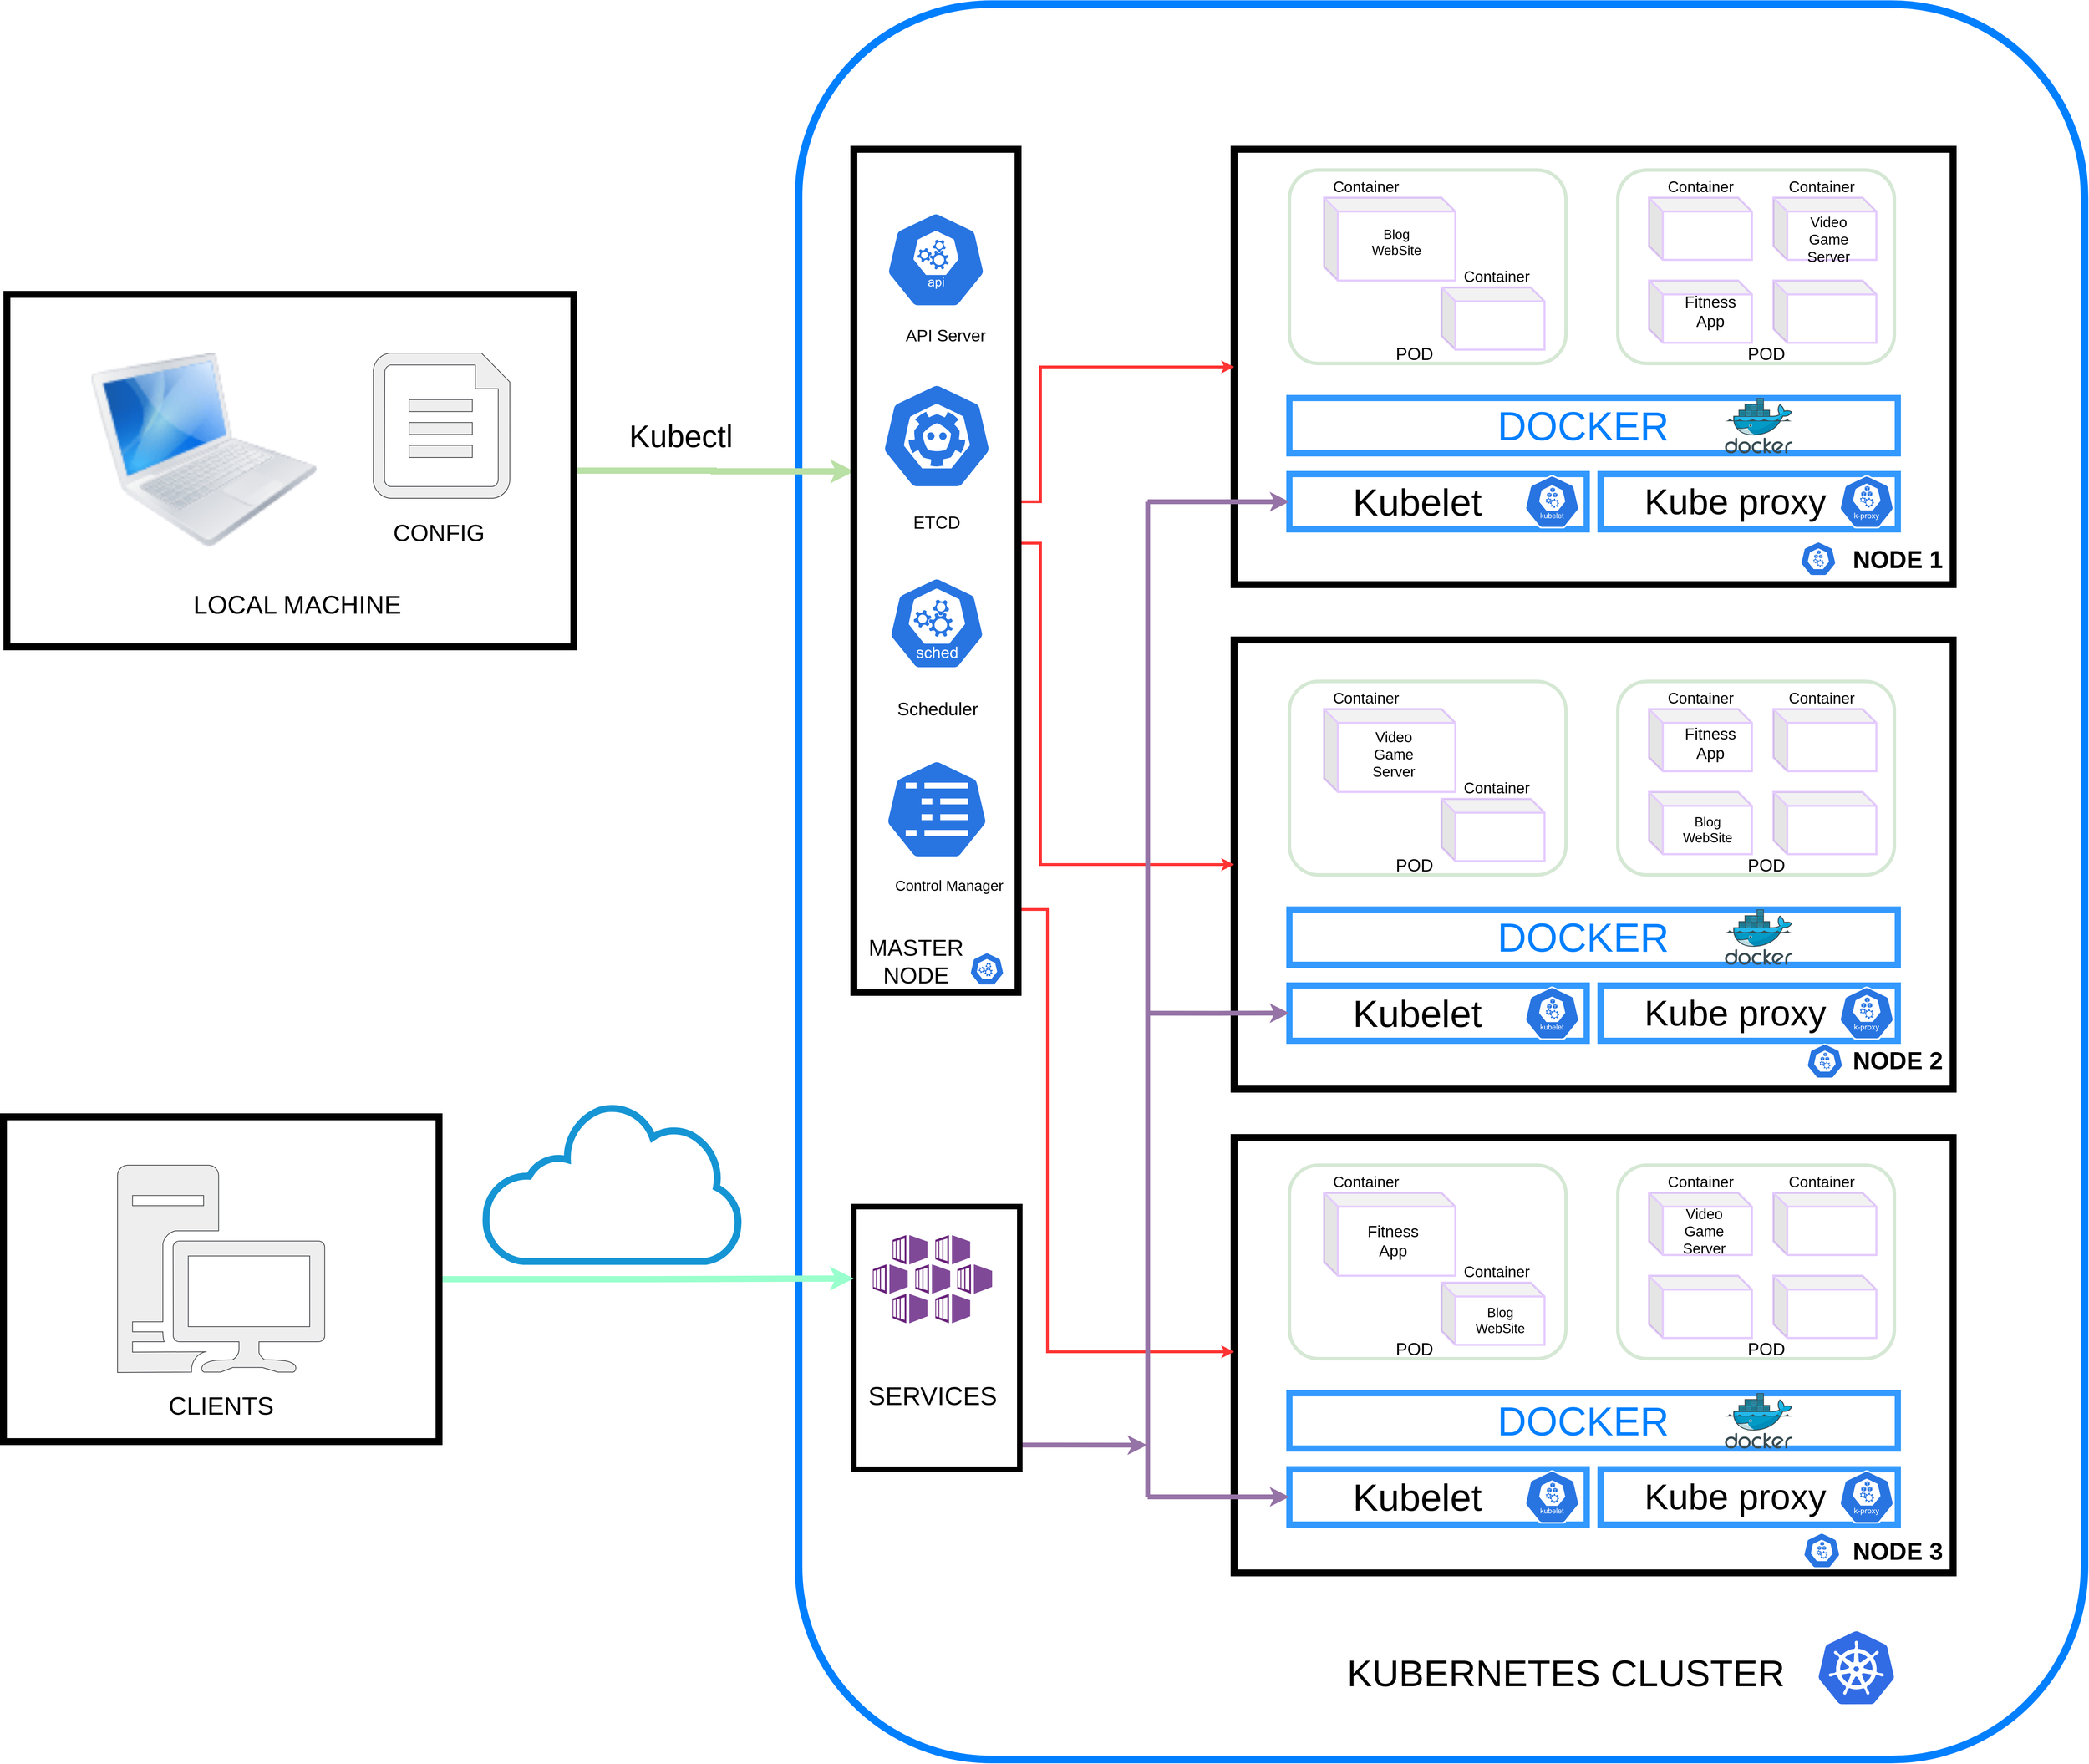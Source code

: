<mxfile version="21.4.0" type="device">
  <diagram name="Sayfa -1" id="AbGTwwZAWqydFgjPUQwz">
    <mxGraphModel dx="3124" dy="1674" grid="1" gridSize="10" guides="1" tooltips="1" connect="1" arrows="1" fold="1" page="1" pageScale="1" pageWidth="4681" pageHeight="3300" math="0" shadow="0">
      <root>
        <mxCell id="0" />
        <mxCell id="1" parent="0" />
        <mxCell id="2ZFmd8-YQH3pPk2A6SJL-160" value="" style="rounded=1;whiteSpace=wrap;html=1;fillColor=none;strokeWidth=11;strokeColor=#007FFF;" vertex="1" parent="1">
          <mxGeometry x="1450" y="200" width="1860" height="2540" as="geometry" />
        </mxCell>
        <mxCell id="2ZFmd8-YQH3pPk2A6SJL-240" style="edgeStyle=orthogonalEdgeStyle;rounded=0;orthogonalLoop=1;jettySize=auto;html=1;entryX=0.948;entryY=0.583;entryDx=0;entryDy=0;entryPerimeter=0;fillColor=#e1d5e7;strokeColor=#9673a6;strokeWidth=7;" edge="1" parent="1" source="2ZFmd8-YQH3pPk2A6SJL-199" target="2ZFmd8-YQH3pPk2A6SJL-234">
          <mxGeometry relative="1" as="geometry">
            <Array as="points">
              <mxPoint x="1820" y="2285" />
              <mxPoint x="1820" y="2285" />
            </Array>
          </mxGeometry>
        </mxCell>
        <mxCell id="2ZFmd8-YQH3pPk2A6SJL-199" value="" style="rounded=0;whiteSpace=wrap;html=1;fillColor=none;strokeWidth=8;" vertex="1" parent="1">
          <mxGeometry x="1530" y="1940" width="240" height="380" as="geometry" />
        </mxCell>
        <mxCell id="2ZFmd8-YQH3pPk2A6SJL-185" style="edgeStyle=orthogonalEdgeStyle;rounded=0;orthogonalLoop=1;jettySize=auto;html=1;strokeWidth=9;strokeColor=#99FFCC;" edge="1" parent="1" source="2ZFmd8-YQH3pPk2A6SJL-183">
          <mxGeometry relative="1" as="geometry">
            <mxPoint x="1530" y="2044" as="targetPoint" />
          </mxGeometry>
        </mxCell>
        <mxCell id="2ZFmd8-YQH3pPk2A6SJL-183" value="" style="rounded=0;whiteSpace=wrap;html=1;fillColor=none;strokeWidth=10;" vertex="1" parent="1">
          <mxGeometry x="300" y="1810" width="630" height="470" as="geometry" />
        </mxCell>
        <mxCell id="2ZFmd8-YQH3pPk2A6SJL-229" style="edgeStyle=orthogonalEdgeStyle;rounded=0;orthogonalLoop=1;jettySize=auto;html=1;entryX=0.002;entryY=0.382;entryDx=0;entryDy=0;entryPerimeter=0;strokeWidth=9;strokeColor=#B9E0A5;" edge="1" parent="1" source="2ZFmd8-YQH3pPk2A6SJL-165" target="2ZFmd8-YQH3pPk2A6SJL-192">
          <mxGeometry relative="1" as="geometry" />
        </mxCell>
        <mxCell id="2ZFmd8-YQH3pPk2A6SJL-165" value="" style="rounded=0;whiteSpace=wrap;html=1;fillColor=none;strokeWidth=10;" vertex="1" parent="1">
          <mxGeometry x="305" y="620" width="820" height="510" as="geometry" />
        </mxCell>
        <mxCell id="2ZFmd8-YQH3pPk2A6SJL-77" value="" style="rounded=0;whiteSpace=wrap;html=1;fillColor=none;strokeWidth=10;" vertex="1" parent="1">
          <mxGeometry x="2080" y="410" width="1040" height="630" as="geometry" />
        </mxCell>
        <mxCell id="2ZFmd8-YQH3pPk2A6SJL-78" value="" style="rounded=0;whiteSpace=wrap;html=1;fillColor=none;strokeWidth=9;strokeColor=#3399FF;" vertex="1" parent="1">
          <mxGeometry x="2160" y="880" width="430" height="80" as="geometry" />
        </mxCell>
        <mxCell id="2ZFmd8-YQH3pPk2A6SJL-80" value="" style="rounded=0;whiteSpace=wrap;html=1;fillColor=none;strokeWidth=9;strokeColor=#3399FF;" vertex="1" parent="1">
          <mxGeometry x="2160" y="770" width="880" height="80" as="geometry" />
        </mxCell>
        <mxCell id="2ZFmd8-YQH3pPk2A6SJL-81" value="" style="rounded=0;whiteSpace=wrap;html=1;fillColor=none;strokeWidth=9;strokeColor=#3399FF;" vertex="1" parent="1">
          <mxGeometry x="2610" y="880" width="430" height="80" as="geometry" />
        </mxCell>
        <mxCell id="2ZFmd8-YQH3pPk2A6SJL-82" value="" style="rounded=1;whiteSpace=wrap;html=1;fillColor=none;strokeWidth=5;strokeColor=#D5E8D4;" vertex="1" parent="1">
          <mxGeometry x="2160" y="440" width="400" height="280" as="geometry" />
        </mxCell>
        <mxCell id="2ZFmd8-YQH3pPk2A6SJL-84" value="" style="rounded=1;whiteSpace=wrap;html=1;fillColor=none;strokeWidth=5;strokeColor=#D5E8D4;" vertex="1" parent="1">
          <mxGeometry x="2635" y="440" width="400" height="280" as="geometry" />
        </mxCell>
        <mxCell id="2ZFmd8-YQH3pPk2A6SJL-85" value="" style="sketch=0;html=1;dashed=0;whitespace=wrap;fillColor=#2875E2;strokeColor=#ffffff;points=[[0.005,0.63,0],[0.1,0.2,0],[0.9,0.2,0],[0.5,0,0],[0.995,0.63,0],[0.72,0.99,0],[0.5,1,0],[0.28,0.99,0]];verticalLabelPosition=bottom;align=center;verticalAlign=top;shape=mxgraph.kubernetes.icon;prIcon=k_proxy" vertex="1" parent="1">
          <mxGeometry x="2955" y="876" width="80" height="88" as="geometry" />
        </mxCell>
        <mxCell id="2ZFmd8-YQH3pPk2A6SJL-86" value="" style="sketch=0;html=1;dashed=0;whitespace=wrap;fillColor=#2875E2;strokeColor=#ffffff;points=[[0.005,0.63,0],[0.1,0.2,0],[0.9,0.2,0],[0.5,0,0],[0.995,0.63,0],[0.72,0.99,0],[0.5,1,0],[0.28,0.99,0]];verticalLabelPosition=bottom;align=center;verticalAlign=top;shape=mxgraph.kubernetes.icon;prIcon=kubelet" vertex="1" parent="1">
          <mxGeometry x="2500" y="880" width="80" height="80" as="geometry" />
        </mxCell>
        <mxCell id="2ZFmd8-YQH3pPk2A6SJL-87" value="" style="image;sketch=0;aspect=fixed;html=1;points=[];align=center;fontSize=12;image=img/lib/mscae/Docker.svg;" vertex="1" parent="1">
          <mxGeometry x="2790" y="770" width="97.56" height="80" as="geometry" />
        </mxCell>
        <mxCell id="2ZFmd8-YQH3pPk2A6SJL-94" value="" style="shape=cube;whiteSpace=wrap;html=1;boundedLbl=1;backgroundOutline=1;darkOpacity=0.05;darkOpacity2=0.1;fillColor=none;strokeWidth=3;strokeColor=#E5CCFF;" vertex="1" parent="1">
          <mxGeometry x="2210" y="480" width="190" height="120" as="geometry" />
        </mxCell>
        <mxCell id="2ZFmd8-YQH3pPk2A6SJL-95" value="" style="shape=cube;whiteSpace=wrap;html=1;boundedLbl=1;backgroundOutline=1;darkOpacity=0.05;darkOpacity2=0.1;fillColor=none;strokeWidth=3;strokeColor=#E5CCFF;" vertex="1" parent="1">
          <mxGeometry x="2380" y="610" width="149" height="90" as="geometry" />
        </mxCell>
        <mxCell id="2ZFmd8-YQH3pPk2A6SJL-96" value="" style="shape=cube;whiteSpace=wrap;html=1;boundedLbl=1;backgroundOutline=1;darkOpacity=0.05;darkOpacity2=0.1;fillColor=none;strokeWidth=3;strokeColor=#E5CCFF;" vertex="1" parent="1">
          <mxGeometry x="2680" y="480" width="149" height="90" as="geometry" />
        </mxCell>
        <mxCell id="2ZFmd8-YQH3pPk2A6SJL-97" value="" style="shape=cube;whiteSpace=wrap;html=1;boundedLbl=1;backgroundOutline=1;darkOpacity=0.05;darkOpacity2=0.1;fillColor=none;strokeWidth=3;strokeColor=#E5CCFF;" vertex="1" parent="1">
          <mxGeometry x="2680" y="600" width="149" height="90" as="geometry" />
        </mxCell>
        <mxCell id="2ZFmd8-YQH3pPk2A6SJL-98" value="" style="shape=cube;whiteSpace=wrap;html=1;boundedLbl=1;backgroundOutline=1;darkOpacity=0.05;darkOpacity2=0.1;fillColor=none;strokeWidth=3;strokeColor=#E5CCFF;" vertex="1" parent="1">
          <mxGeometry x="2860" y="480" width="149" height="90" as="geometry" />
        </mxCell>
        <mxCell id="2ZFmd8-YQH3pPk2A6SJL-99" value="" style="shape=cube;whiteSpace=wrap;html=1;boundedLbl=1;backgroundOutline=1;darkOpacity=0.05;darkOpacity2=0.1;fillColor=none;strokeWidth=3;strokeColor=#E5CCFF;" vertex="1" parent="1">
          <mxGeometry x="2860" y="600" width="149" height="90" as="geometry" />
        </mxCell>
        <mxCell id="2ZFmd8-YQH3pPk2A6SJL-100" value="&lt;font color=&quot;#007fff&quot; style=&quot;font-size: 58px;&quot;&gt;DOCKER&lt;/font&gt;" style="text;html=1;strokeColor=none;fillColor=none;align=center;verticalAlign=middle;whiteSpace=wrap;rounded=0;" vertex="1" parent="1">
          <mxGeometry x="2260" y="780" width="650" height="60" as="geometry" />
        </mxCell>
        <mxCell id="2ZFmd8-YQH3pPk2A6SJL-101" value="&lt;font style=&quot;font-size: 55px;&quot;&gt;Kubelet&lt;/font&gt;" style="text;html=1;strokeColor=none;fillColor=none;align=center;verticalAlign=middle;whiteSpace=wrap;rounded=0;strokeWidth=1;" vertex="1" parent="1">
          <mxGeometry x="2210" y="890" width="270" height="60" as="geometry" />
        </mxCell>
        <mxCell id="2ZFmd8-YQH3pPk2A6SJL-102" value="&lt;font style=&quot;font-size: 52px;&quot;&gt;Kube proxy&lt;/font&gt;" style="text;html=1;strokeColor=none;fillColor=none;align=center;verticalAlign=middle;whiteSpace=wrap;rounded=0;" vertex="1" parent="1">
          <mxGeometry x="2670" y="890" width="270" height="60" as="geometry" />
        </mxCell>
        <mxCell id="2ZFmd8-YQH3pPk2A6SJL-103" value="&lt;font style=&quot;font-size: 25px;&quot;&gt;POD&lt;/font&gt;" style="text;html=1;strokeColor=none;fillColor=none;align=center;verticalAlign=middle;whiteSpace=wrap;rounded=0;" vertex="1" parent="1">
          <mxGeometry x="2311" y="690" width="60" height="30" as="geometry" />
        </mxCell>
        <mxCell id="2ZFmd8-YQH3pPk2A6SJL-104" value="&lt;font style=&quot;font-size: 25px;&quot;&gt;POD&lt;/font&gt;" style="text;html=1;strokeColor=none;fillColor=none;align=center;verticalAlign=middle;whiteSpace=wrap;rounded=0;" vertex="1" parent="1">
          <mxGeometry x="2820" y="690" width="60" height="30" as="geometry" />
        </mxCell>
        <mxCell id="2ZFmd8-YQH3pPk2A6SJL-106" value="&lt;font style=&quot;font-size: 22px;&quot;&gt;Container&lt;/font&gt;" style="text;html=1;strokeColor=none;fillColor=none;align=center;verticalAlign=middle;whiteSpace=wrap;rounded=0;" vertex="1" parent="1">
          <mxGeometry x="2201" y="450" width="140" height="30" as="geometry" />
        </mxCell>
        <mxCell id="2ZFmd8-YQH3pPk2A6SJL-107" value="&lt;font style=&quot;font-size: 22px;&quot;&gt;Container&lt;/font&gt;" style="text;html=1;strokeColor=none;fillColor=none;align=center;verticalAlign=middle;whiteSpace=wrap;rounded=0;" vertex="1" parent="1">
          <mxGeometry x="2400" y="580" width="120" height="30" as="geometry" />
        </mxCell>
        <mxCell id="2ZFmd8-YQH3pPk2A6SJL-108" value="&lt;font style=&quot;font-size: 22px;&quot;&gt;Container&lt;/font&gt;" style="text;html=1;strokeColor=none;fillColor=none;align=center;verticalAlign=middle;whiteSpace=wrap;rounded=0;" vertex="1" parent="1">
          <mxGeometry x="2694.5" y="450" width="120" height="30" as="geometry" />
        </mxCell>
        <mxCell id="2ZFmd8-YQH3pPk2A6SJL-109" value="&lt;font style=&quot;font-size: 22px;&quot;&gt;Container&lt;/font&gt;" style="text;html=1;strokeColor=none;fillColor=none;align=center;verticalAlign=middle;whiteSpace=wrap;rounded=0;" vertex="1" parent="1">
          <mxGeometry x="2870" y="450" width="120" height="30" as="geometry" />
        </mxCell>
        <mxCell id="2ZFmd8-YQH3pPk2A6SJL-110" value="" style="rounded=0;whiteSpace=wrap;html=1;fillColor=none;strokeWidth=10;" vertex="1" parent="1">
          <mxGeometry x="2080" y="1120" width="1040" height="650" as="geometry" />
        </mxCell>
        <mxCell id="2ZFmd8-YQH3pPk2A6SJL-111" value="" style="rounded=0;whiteSpace=wrap;html=1;fillColor=none;strokeWidth=9;strokeColor=#3399FF;" vertex="1" parent="1">
          <mxGeometry x="2160" y="1620" width="430" height="80" as="geometry" />
        </mxCell>
        <mxCell id="2ZFmd8-YQH3pPk2A6SJL-112" value="" style="rounded=0;whiteSpace=wrap;html=1;fillColor=none;strokeWidth=9;strokeColor=#3399FF;" vertex="1" parent="1">
          <mxGeometry x="2160" y="1510" width="880" height="80" as="geometry" />
        </mxCell>
        <mxCell id="2ZFmd8-YQH3pPk2A6SJL-113" value="" style="rounded=0;whiteSpace=wrap;html=1;fillColor=none;strokeWidth=9;strokeColor=#3399FF;" vertex="1" parent="1">
          <mxGeometry x="2610" y="1620" width="430" height="80" as="geometry" />
        </mxCell>
        <mxCell id="2ZFmd8-YQH3pPk2A6SJL-114" value="" style="rounded=1;whiteSpace=wrap;html=1;fillColor=none;strokeWidth=5;strokeColor=#D5E8D4;" vertex="1" parent="1">
          <mxGeometry x="2160" y="1180" width="400" height="280" as="geometry" />
        </mxCell>
        <mxCell id="2ZFmd8-YQH3pPk2A6SJL-115" value="" style="rounded=1;whiteSpace=wrap;html=1;fillColor=none;strokeWidth=5;strokeColor=#D5E8D4;" vertex="1" parent="1">
          <mxGeometry x="2635" y="1180" width="400" height="280" as="geometry" />
        </mxCell>
        <mxCell id="2ZFmd8-YQH3pPk2A6SJL-116" value="" style="sketch=0;html=1;dashed=0;whitespace=wrap;fillColor=#2875E2;strokeColor=#ffffff;points=[[0.005,0.63,0],[0.1,0.2,0],[0.9,0.2,0],[0.5,0,0],[0.995,0.63,0],[0.72,0.99,0],[0.5,1,0],[0.28,0.99,0]];verticalLabelPosition=bottom;align=center;verticalAlign=top;shape=mxgraph.kubernetes.icon;prIcon=k_proxy" vertex="1" parent="1">
          <mxGeometry x="2955" y="1616" width="80" height="88" as="geometry" />
        </mxCell>
        <mxCell id="2ZFmd8-YQH3pPk2A6SJL-117" value="" style="sketch=0;html=1;dashed=0;whitespace=wrap;fillColor=#2875E2;strokeColor=#ffffff;points=[[0.005,0.63,0],[0.1,0.2,0],[0.9,0.2,0],[0.5,0,0],[0.995,0.63,0],[0.72,0.99,0],[0.5,1,0],[0.28,0.99,0]];verticalLabelPosition=bottom;align=center;verticalAlign=top;shape=mxgraph.kubernetes.icon;prIcon=kubelet" vertex="1" parent="1">
          <mxGeometry x="2500" y="1620" width="80" height="80" as="geometry" />
        </mxCell>
        <mxCell id="2ZFmd8-YQH3pPk2A6SJL-118" value="" style="image;sketch=0;aspect=fixed;html=1;points=[];align=center;fontSize=12;image=img/lib/mscae/Docker.svg;" vertex="1" parent="1">
          <mxGeometry x="2790" y="1510" width="97.56" height="80" as="geometry" />
        </mxCell>
        <mxCell id="2ZFmd8-YQH3pPk2A6SJL-120" value="" style="shape=cube;whiteSpace=wrap;html=1;boundedLbl=1;backgroundOutline=1;darkOpacity=0.05;darkOpacity2=0.1;fillColor=none;strokeWidth=3;strokeColor=#E5CCFF;" vertex="1" parent="1">
          <mxGeometry x="2210" y="1220" width="190" height="120" as="geometry" />
        </mxCell>
        <mxCell id="2ZFmd8-YQH3pPk2A6SJL-121" value="" style="shape=cube;whiteSpace=wrap;html=1;boundedLbl=1;backgroundOutline=1;darkOpacity=0.05;darkOpacity2=0.1;fillColor=none;strokeWidth=3;strokeColor=#E5CCFF;" vertex="1" parent="1">
          <mxGeometry x="2380" y="1350" width="149" height="90" as="geometry" />
        </mxCell>
        <mxCell id="2ZFmd8-YQH3pPk2A6SJL-122" value="" style="shape=cube;whiteSpace=wrap;html=1;boundedLbl=1;backgroundOutline=1;darkOpacity=0.05;darkOpacity2=0.1;fillColor=none;strokeWidth=3;strokeColor=#E5CCFF;" vertex="1" parent="1">
          <mxGeometry x="2680" y="1220" width="149" height="90" as="geometry" />
        </mxCell>
        <mxCell id="2ZFmd8-YQH3pPk2A6SJL-123" value="" style="shape=cube;whiteSpace=wrap;html=1;boundedLbl=1;backgroundOutline=1;darkOpacity=0.05;darkOpacity2=0.1;fillColor=none;strokeWidth=3;strokeColor=#E5CCFF;" vertex="1" parent="1">
          <mxGeometry x="2680" y="1340" width="149" height="90" as="geometry" />
        </mxCell>
        <mxCell id="2ZFmd8-YQH3pPk2A6SJL-124" value="" style="shape=cube;whiteSpace=wrap;html=1;boundedLbl=1;backgroundOutline=1;darkOpacity=0.05;darkOpacity2=0.1;fillColor=none;strokeWidth=3;strokeColor=#E5CCFF;" vertex="1" parent="1">
          <mxGeometry x="2860" y="1220" width="149" height="90" as="geometry" />
        </mxCell>
        <mxCell id="2ZFmd8-YQH3pPk2A6SJL-125" value="" style="shape=cube;whiteSpace=wrap;html=1;boundedLbl=1;backgroundOutline=1;darkOpacity=0.05;darkOpacity2=0.1;fillColor=none;strokeWidth=3;strokeColor=#E5CCFF;" vertex="1" parent="1">
          <mxGeometry x="2860" y="1340" width="149" height="90" as="geometry" />
        </mxCell>
        <mxCell id="2ZFmd8-YQH3pPk2A6SJL-126" value="&lt;font color=&quot;#007fff&quot; style=&quot;font-size: 58px;&quot;&gt;DOCKER&lt;/font&gt;" style="text;html=1;strokeColor=none;fillColor=none;align=center;verticalAlign=middle;whiteSpace=wrap;rounded=0;" vertex="1" parent="1">
          <mxGeometry x="2260" y="1520" width="650" height="60" as="geometry" />
        </mxCell>
        <mxCell id="2ZFmd8-YQH3pPk2A6SJL-127" value="&lt;font style=&quot;font-size: 55px;&quot;&gt;Kubelet&lt;/font&gt;" style="text;html=1;strokeColor=none;fillColor=none;align=center;verticalAlign=middle;whiteSpace=wrap;rounded=0;" vertex="1" parent="1">
          <mxGeometry x="2210" y="1630" width="270" height="60" as="geometry" />
        </mxCell>
        <mxCell id="2ZFmd8-YQH3pPk2A6SJL-128" value="&lt;font style=&quot;font-size: 52px;&quot;&gt;Kube proxy&lt;/font&gt;" style="text;html=1;strokeColor=none;fillColor=none;align=center;verticalAlign=middle;whiteSpace=wrap;rounded=0;" vertex="1" parent="1">
          <mxGeometry x="2670" y="1630" width="270" height="60" as="geometry" />
        </mxCell>
        <mxCell id="2ZFmd8-YQH3pPk2A6SJL-129" value="&lt;font style=&quot;font-size: 25px;&quot;&gt;POD&lt;/font&gt;" style="text;html=1;strokeColor=none;fillColor=none;align=center;verticalAlign=middle;whiteSpace=wrap;rounded=0;" vertex="1" parent="1">
          <mxGeometry x="2311" y="1430" width="60" height="30" as="geometry" />
        </mxCell>
        <mxCell id="2ZFmd8-YQH3pPk2A6SJL-130" value="&lt;font style=&quot;font-size: 25px;&quot;&gt;POD&lt;/font&gt;" style="text;html=1;strokeColor=none;fillColor=none;align=center;verticalAlign=middle;whiteSpace=wrap;rounded=0;" vertex="1" parent="1">
          <mxGeometry x="2820" y="1430" width="60" height="30" as="geometry" />
        </mxCell>
        <mxCell id="2ZFmd8-YQH3pPk2A6SJL-131" value="&lt;font style=&quot;font-size: 22px;&quot;&gt;Container&lt;/font&gt;" style="text;html=1;strokeColor=none;fillColor=none;align=center;verticalAlign=middle;whiteSpace=wrap;rounded=0;" vertex="1" parent="1">
          <mxGeometry x="2201" y="1190" width="140" height="30" as="geometry" />
        </mxCell>
        <mxCell id="2ZFmd8-YQH3pPk2A6SJL-132" value="&lt;font style=&quot;font-size: 22px;&quot;&gt;Container&lt;/font&gt;" style="text;html=1;strokeColor=none;fillColor=none;align=center;verticalAlign=middle;whiteSpace=wrap;rounded=0;" vertex="1" parent="1">
          <mxGeometry x="2400" y="1320" width="120" height="30" as="geometry" />
        </mxCell>
        <mxCell id="2ZFmd8-YQH3pPk2A6SJL-133" value="&lt;font style=&quot;font-size: 22px;&quot;&gt;Container&lt;/font&gt;" style="text;html=1;strokeColor=none;fillColor=none;align=center;verticalAlign=middle;whiteSpace=wrap;rounded=0;" vertex="1" parent="1">
          <mxGeometry x="2694.5" y="1190" width="120" height="30" as="geometry" />
        </mxCell>
        <mxCell id="2ZFmd8-YQH3pPk2A6SJL-134" value="&lt;font style=&quot;font-size: 22px;&quot;&gt;Container&lt;/font&gt;" style="text;html=1;strokeColor=none;fillColor=none;align=center;verticalAlign=middle;whiteSpace=wrap;rounded=0;" vertex="1" parent="1">
          <mxGeometry x="2870" y="1190" width="120" height="30" as="geometry" />
        </mxCell>
        <mxCell id="2ZFmd8-YQH3pPk2A6SJL-135" value="" style="rounded=0;whiteSpace=wrap;html=1;fillColor=none;strokeWidth=10;" vertex="1" parent="1">
          <mxGeometry x="2080" y="1840" width="1040" height="630" as="geometry" />
        </mxCell>
        <mxCell id="2ZFmd8-YQH3pPk2A6SJL-136" value="" style="rounded=0;whiteSpace=wrap;html=1;fillColor=none;strokeWidth=9;strokeColor=#3399FF;" vertex="1" parent="1">
          <mxGeometry x="2160" y="2320" width="430" height="80" as="geometry" />
        </mxCell>
        <mxCell id="2ZFmd8-YQH3pPk2A6SJL-137" value="" style="rounded=0;whiteSpace=wrap;html=1;fillColor=none;strokeWidth=9;strokeColor=#3399FF;" vertex="1" parent="1">
          <mxGeometry x="2160" y="2210" width="880" height="80" as="geometry" />
        </mxCell>
        <mxCell id="2ZFmd8-YQH3pPk2A6SJL-138" value="" style="rounded=0;whiteSpace=wrap;html=1;fillColor=none;strokeWidth=9;strokeColor=#3399FF;" vertex="1" parent="1">
          <mxGeometry x="2610" y="2320" width="430" height="80" as="geometry" />
        </mxCell>
        <mxCell id="2ZFmd8-YQH3pPk2A6SJL-139" value="" style="rounded=1;whiteSpace=wrap;html=1;fillColor=none;strokeWidth=5;strokeColor=#D5E8D4;" vertex="1" parent="1">
          <mxGeometry x="2160" y="1880" width="400" height="280" as="geometry" />
        </mxCell>
        <mxCell id="2ZFmd8-YQH3pPk2A6SJL-140" value="" style="rounded=1;whiteSpace=wrap;html=1;fillColor=none;strokeWidth=5;strokeColor=#D5E8D4;" vertex="1" parent="1">
          <mxGeometry x="2635" y="1880" width="400" height="280" as="geometry" />
        </mxCell>
        <mxCell id="2ZFmd8-YQH3pPk2A6SJL-141" value="" style="sketch=0;html=1;dashed=0;whitespace=wrap;fillColor=#2875E2;strokeColor=#ffffff;points=[[0.005,0.63,0],[0.1,0.2,0],[0.9,0.2,0],[0.5,0,0],[0.995,0.63,0],[0.72,0.99,0],[0.5,1,0],[0.28,0.99,0]];verticalLabelPosition=bottom;align=center;verticalAlign=top;shape=mxgraph.kubernetes.icon;prIcon=k_proxy" vertex="1" parent="1">
          <mxGeometry x="2955" y="2316" width="80" height="88" as="geometry" />
        </mxCell>
        <mxCell id="2ZFmd8-YQH3pPk2A6SJL-142" value="" style="sketch=0;html=1;dashed=0;whitespace=wrap;fillColor=#2875E2;strokeColor=#ffffff;points=[[0.005,0.63,0],[0.1,0.2,0],[0.9,0.2,0],[0.5,0,0],[0.995,0.63,0],[0.72,0.99,0],[0.5,1,0],[0.28,0.99,0]];verticalLabelPosition=bottom;align=center;verticalAlign=top;shape=mxgraph.kubernetes.icon;prIcon=kubelet" vertex="1" parent="1">
          <mxGeometry x="2500" y="2320" width="80" height="80" as="geometry" />
        </mxCell>
        <mxCell id="2ZFmd8-YQH3pPk2A6SJL-143" value="" style="image;sketch=0;aspect=fixed;html=1;points=[];align=center;fontSize=12;image=img/lib/mscae/Docker.svg;" vertex="1" parent="1">
          <mxGeometry x="2790" y="2210" width="97.56" height="80" as="geometry" />
        </mxCell>
        <mxCell id="2ZFmd8-YQH3pPk2A6SJL-145" value="" style="shape=cube;whiteSpace=wrap;html=1;boundedLbl=1;backgroundOutline=1;darkOpacity=0.05;darkOpacity2=0.1;fillColor=none;strokeWidth=3;strokeColor=#E5CCFF;" vertex="1" parent="1">
          <mxGeometry x="2210" y="1920" width="190" height="120" as="geometry" />
        </mxCell>
        <mxCell id="2ZFmd8-YQH3pPk2A6SJL-146" value="" style="shape=cube;whiteSpace=wrap;html=1;boundedLbl=1;backgroundOutline=1;darkOpacity=0.05;darkOpacity2=0.1;fillColor=none;strokeWidth=3;strokeColor=#E5CCFF;" vertex="1" parent="1">
          <mxGeometry x="2380" y="2050" width="149" height="90" as="geometry" />
        </mxCell>
        <mxCell id="2ZFmd8-YQH3pPk2A6SJL-147" value="" style="shape=cube;whiteSpace=wrap;html=1;boundedLbl=1;backgroundOutline=1;darkOpacity=0.05;darkOpacity2=0.1;fillColor=none;strokeWidth=3;strokeColor=#E5CCFF;" vertex="1" parent="1">
          <mxGeometry x="2680" y="1920" width="149" height="90" as="geometry" />
        </mxCell>
        <mxCell id="2ZFmd8-YQH3pPk2A6SJL-148" value="" style="shape=cube;whiteSpace=wrap;html=1;boundedLbl=1;backgroundOutline=1;darkOpacity=0.05;darkOpacity2=0.1;fillColor=none;strokeWidth=3;strokeColor=#E5CCFF;" vertex="1" parent="1">
          <mxGeometry x="2680" y="2040" width="149" height="90" as="geometry" />
        </mxCell>
        <mxCell id="2ZFmd8-YQH3pPk2A6SJL-149" value="" style="shape=cube;whiteSpace=wrap;html=1;boundedLbl=1;backgroundOutline=1;darkOpacity=0.05;darkOpacity2=0.1;fillColor=none;strokeWidth=3;strokeColor=#E5CCFF;" vertex="1" parent="1">
          <mxGeometry x="2860" y="1920" width="149" height="90" as="geometry" />
        </mxCell>
        <mxCell id="2ZFmd8-YQH3pPk2A6SJL-150" value="" style="shape=cube;whiteSpace=wrap;html=1;boundedLbl=1;backgroundOutline=1;darkOpacity=0.05;darkOpacity2=0.1;fillColor=none;strokeWidth=3;strokeColor=#E5CCFF;" vertex="1" parent="1">
          <mxGeometry x="2860" y="2040" width="149" height="90" as="geometry" />
        </mxCell>
        <mxCell id="2ZFmd8-YQH3pPk2A6SJL-151" value="&lt;font color=&quot;#007fff&quot; style=&quot;font-size: 58px;&quot;&gt;DOCKER&lt;/font&gt;" style="text;html=1;strokeColor=none;fillColor=none;align=center;verticalAlign=middle;whiteSpace=wrap;rounded=0;" vertex="1" parent="1">
          <mxGeometry x="2260" y="2220" width="650" height="60" as="geometry" />
        </mxCell>
        <mxCell id="2ZFmd8-YQH3pPk2A6SJL-152" value="&lt;font style=&quot;font-size: 55px;&quot;&gt;Kubelet&lt;/font&gt;" style="text;html=1;strokeColor=none;fillColor=none;align=center;verticalAlign=middle;whiteSpace=wrap;rounded=0;" vertex="1" parent="1">
          <mxGeometry x="2210" y="2330" width="270" height="60" as="geometry" />
        </mxCell>
        <mxCell id="2ZFmd8-YQH3pPk2A6SJL-153" value="&lt;font style=&quot;font-size: 52px;&quot;&gt;Kube proxy&lt;/font&gt;" style="text;html=1;strokeColor=none;fillColor=none;align=center;verticalAlign=middle;whiteSpace=wrap;rounded=0;" vertex="1" parent="1">
          <mxGeometry x="2670" y="2330" width="270" height="60" as="geometry" />
        </mxCell>
        <mxCell id="2ZFmd8-YQH3pPk2A6SJL-154" value="&lt;font style=&quot;font-size: 25px;&quot;&gt;POD&lt;/font&gt;" style="text;html=1;strokeColor=none;fillColor=none;align=center;verticalAlign=middle;whiteSpace=wrap;rounded=0;" vertex="1" parent="1">
          <mxGeometry x="2311" y="2130" width="60" height="30" as="geometry" />
        </mxCell>
        <mxCell id="2ZFmd8-YQH3pPk2A6SJL-155" value="&lt;font style=&quot;font-size: 25px;&quot;&gt;POD&lt;/font&gt;" style="text;html=1;strokeColor=none;fillColor=none;align=center;verticalAlign=middle;whiteSpace=wrap;rounded=0;" vertex="1" parent="1">
          <mxGeometry x="2820" y="2130" width="60" height="30" as="geometry" />
        </mxCell>
        <mxCell id="2ZFmd8-YQH3pPk2A6SJL-156" value="&lt;font style=&quot;font-size: 22px;&quot;&gt;Container&lt;/font&gt;" style="text;html=1;strokeColor=none;fillColor=none;align=center;verticalAlign=middle;whiteSpace=wrap;rounded=0;" vertex="1" parent="1">
          <mxGeometry x="2201" y="1890" width="140" height="30" as="geometry" />
        </mxCell>
        <mxCell id="2ZFmd8-YQH3pPk2A6SJL-157" value="&lt;font style=&quot;font-size: 22px;&quot;&gt;Container&lt;/font&gt;" style="text;html=1;strokeColor=none;fillColor=none;align=center;verticalAlign=middle;whiteSpace=wrap;rounded=0;" vertex="1" parent="1">
          <mxGeometry x="2400" y="2020" width="120" height="30" as="geometry" />
        </mxCell>
        <mxCell id="2ZFmd8-YQH3pPk2A6SJL-158" value="&lt;font style=&quot;font-size: 22px;&quot;&gt;Container&lt;/font&gt;" style="text;html=1;strokeColor=none;fillColor=none;align=center;verticalAlign=middle;whiteSpace=wrap;rounded=0;" vertex="1" parent="1">
          <mxGeometry x="2694.5" y="1890" width="120" height="30" as="geometry" />
        </mxCell>
        <mxCell id="2ZFmd8-YQH3pPk2A6SJL-159" value="&lt;font style=&quot;font-size: 22px;&quot;&gt;Container&lt;/font&gt;" style="text;html=1;strokeColor=none;fillColor=none;align=center;verticalAlign=middle;whiteSpace=wrap;rounded=0;" vertex="1" parent="1">
          <mxGeometry x="2870" y="1890" width="120" height="30" as="geometry" />
        </mxCell>
        <mxCell id="2ZFmd8-YQH3pPk2A6SJL-161" value="" style="image;sketch=0;aspect=fixed;html=1;points=[];align=center;fontSize=12;image=img/lib/mscae/Kubernetes.svg;" vertex="1" parent="1">
          <mxGeometry x="2925" y="2554.4" width="110" height="105.6" as="geometry" />
        </mxCell>
        <mxCell id="2ZFmd8-YQH3pPk2A6SJL-164" value="" style="image;html=1;image=img/lib/clip_art/computers/MacBook_128x128.png" vertex="1" parent="1">
          <mxGeometry x="385" y="705" width="410" height="280" as="geometry" />
        </mxCell>
        <mxCell id="2ZFmd8-YQH3pPk2A6SJL-167" value="&lt;font style=&quot;font-size: 37px;&quot;&gt;LOCAL MACHINE&lt;/font&gt;" style="text;html=1;strokeColor=none;fillColor=none;align=center;verticalAlign=middle;whiteSpace=wrap;rounded=0;" vertex="1" parent="1">
          <mxGeometry x="525" y="1040" width="400" height="60" as="geometry" />
        </mxCell>
        <mxCell id="2ZFmd8-YQH3pPk2A6SJL-168" value="" style="sketch=0;aspect=fixed;pointerEvents=1;shadow=0;dashed=0;html=1;strokeColor=#1695d4;labelPosition=center;verticalLabelPosition=bottom;verticalAlign=top;align=center;fillColor=none;shape=mxgraph.mscae.enterprise.internet;strokeWidth=10;" vertex="1" parent="1">
          <mxGeometry x="995.64" y="1790.7" width="368.71" height="228.6" as="geometry" />
        </mxCell>
        <mxCell id="2ZFmd8-YQH3pPk2A6SJL-169" value="" style="sketch=0;aspect=fixed;pointerEvents=1;shadow=0;dashed=0;html=1;strokeColor=#36393d;labelPosition=center;verticalLabelPosition=bottom;verticalAlign=top;align=center;fillColor=#eeeeee;shape=mxgraph.azure.file" vertex="1" parent="1">
          <mxGeometry x="835" y="705" width="197.4" height="210" as="geometry" />
        </mxCell>
        <mxCell id="2ZFmd8-YQH3pPk2A6SJL-170" value="&lt;font style=&quot;font-size: 34px;&quot;&gt;CONFIG&lt;/font&gt;" style="text;html=1;strokeColor=none;fillColor=none;align=center;verticalAlign=middle;whiteSpace=wrap;rounded=0;" vertex="1" parent="1">
          <mxGeometry x="845" y="930" width="170" height="70" as="geometry" />
        </mxCell>
        <mxCell id="2ZFmd8-YQH3pPk2A6SJL-172" value="&lt;font style=&quot;font-size: 54px;&quot;&gt;KUBERNETES CLUSTER&lt;/font&gt;" style="text;html=1;strokeColor=none;fillColor=none;align=center;verticalAlign=middle;whiteSpace=wrap;rounded=0;" vertex="1" parent="1">
          <mxGeometry x="2100" y="2570" width="920" height="90" as="geometry" />
        </mxCell>
        <mxCell id="2ZFmd8-YQH3pPk2A6SJL-173" value="&lt;b style=&quot;font-size: 35px;&quot;&gt;NODE 1&lt;/b&gt;" style="text;html=1;strokeColor=none;fillColor=none;align=center;verticalAlign=middle;whiteSpace=wrap;rounded=0;" vertex="1" parent="1">
          <mxGeometry x="2870" y="985" width="340" height="35" as="geometry" />
        </mxCell>
        <mxCell id="2ZFmd8-YQH3pPk2A6SJL-174" value="&lt;b style=&quot;font-size: 35px;&quot;&gt;NODE 2&lt;/b&gt;" style="text;html=1;strokeColor=none;fillColor=none;align=center;verticalAlign=middle;whiteSpace=wrap;rounded=0;" vertex="1" parent="1">
          <mxGeometry x="2870" y="1710" width="340" height="35" as="geometry" />
        </mxCell>
        <mxCell id="2ZFmd8-YQH3pPk2A6SJL-175" value="&lt;b style=&quot;font-size: 35px;&quot;&gt;NODE 3&lt;/b&gt;" style="text;html=1;strokeColor=none;fillColor=none;align=center;verticalAlign=middle;whiteSpace=wrap;rounded=0;" vertex="1" parent="1">
          <mxGeometry x="2870" y="2420" width="340" height="35" as="geometry" />
        </mxCell>
        <mxCell id="2ZFmd8-YQH3pPk2A6SJL-177" value="&lt;font style=&quot;font-size: 45px;&quot;&gt;Kubectl&lt;/font&gt;" style="text;html=1;strokeColor=none;fillColor=none;align=center;verticalAlign=middle;whiteSpace=wrap;rounded=0;" vertex="1" parent="1">
          <mxGeometry x="1140" y="790" width="280" height="70" as="geometry" />
        </mxCell>
        <mxCell id="2ZFmd8-YQH3pPk2A6SJL-179" value="&lt;font color=&quot;#ffffff&quot; style=&quot;font-size: 33px;&quot;&gt;HTTP REQUEST&amp;nbsp;&lt;/font&gt;" style="text;html=1;strokeColor=none;fillColor=none;align=center;verticalAlign=middle;whiteSpace=wrap;rounded=0;" vertex="1" parent="1">
          <mxGeometry x="979.99" y="1920" width="400" height="60" as="geometry" />
        </mxCell>
        <mxCell id="2ZFmd8-YQH3pPk2A6SJL-182" value="" style="sketch=0;aspect=fixed;pointerEvents=1;shadow=0;dashed=0;html=1;strokeColor=#36393d;labelPosition=center;verticalLabelPosition=bottom;verticalAlign=top;align=center;fillColor=#eeeeee;shape=mxgraph.mscae.enterprise.workstation_client" vertex="1" parent="1">
          <mxGeometry x="465" y="1880" width="300" height="300" as="geometry" />
        </mxCell>
        <mxCell id="2ZFmd8-YQH3pPk2A6SJL-186" value="&lt;font style=&quot;font-size: 36px;&quot;&gt;CLIENTS&lt;/font&gt;" style="text;html=1;strokeColor=none;fillColor=none;align=center;verticalAlign=middle;whiteSpace=wrap;rounded=0;" vertex="1" parent="1">
          <mxGeometry x="405" y="2190" width="420" height="75" as="geometry" />
        </mxCell>
        <mxCell id="2ZFmd8-YQH3pPk2A6SJL-187" value="&lt;font style=&quot;font-size: 19px;&quot;&gt;Blog WebSite&lt;/font&gt;" style="text;html=1;strokeColor=none;fillColor=none;align=center;verticalAlign=middle;whiteSpace=wrap;rounded=0;" vertex="1" parent="1">
          <mxGeometry x="2260" y="520" width="110" height="50" as="geometry" />
        </mxCell>
        <mxCell id="2ZFmd8-YQH3pPk2A6SJL-224" style="edgeStyle=orthogonalEdgeStyle;rounded=0;orthogonalLoop=1;jettySize=auto;html=1;strokeWidth=4;strokeColor=#FF3333;" edge="1" parent="1" source="2ZFmd8-YQH3pPk2A6SJL-192" target="2ZFmd8-YQH3pPk2A6SJL-77">
          <mxGeometry relative="1" as="geometry">
            <Array as="points">
              <mxPoint x="1800" y="920" />
              <mxPoint x="1800" y="725" />
            </Array>
          </mxGeometry>
        </mxCell>
        <mxCell id="2ZFmd8-YQH3pPk2A6SJL-227" style="edgeStyle=orthogonalEdgeStyle;rounded=0;orthogonalLoop=1;jettySize=auto;html=1;strokeWidth=4;strokeColor=#FF3333;" edge="1" parent="1" source="2ZFmd8-YQH3pPk2A6SJL-192" target="2ZFmd8-YQH3pPk2A6SJL-110">
          <mxGeometry relative="1" as="geometry">
            <Array as="points">
              <mxPoint x="1800" y="980" />
              <mxPoint x="1800" y="1445" />
            </Array>
          </mxGeometry>
        </mxCell>
        <mxCell id="2ZFmd8-YQH3pPk2A6SJL-228" style="edgeStyle=orthogonalEdgeStyle;rounded=0;orthogonalLoop=1;jettySize=auto;html=1;strokeWidth=4;strokeColor=#FF3333;" edge="1" parent="1" source="2ZFmd8-YQH3pPk2A6SJL-192" target="2ZFmd8-YQH3pPk2A6SJL-135">
          <mxGeometry relative="1" as="geometry">
            <mxPoint x="2050" y="2150" as="targetPoint" />
            <Array as="points">
              <mxPoint x="1810" y="1510" />
              <mxPoint x="1810" y="2150" />
            </Array>
          </mxGeometry>
        </mxCell>
        <mxCell id="2ZFmd8-YQH3pPk2A6SJL-192" value="" style="rounded=0;whiteSpace=wrap;html=1;fillColor=none;strokeWidth=10;" vertex="1" parent="1">
          <mxGeometry x="1530" y="410" width="237.5" height="1220" as="geometry" />
        </mxCell>
        <mxCell id="2ZFmd8-YQH3pPk2A6SJL-195" value="" style="image;sketch=0;aspect=fixed;html=1;points=[];align=center;fontSize=12;image=img/lib/mscae/Kubernetes_Services.svg;strokeWidth=5;imageBackground=none;" vertex="1" parent="1">
          <mxGeometry x="1557.5" y="1981.17" width="172.5" height="127.66" as="geometry" />
        </mxCell>
        <mxCell id="2ZFmd8-YQH3pPk2A6SJL-198" value="&lt;font style=&quot;font-size: 37px;&quot;&gt;SERVICES&lt;/font&gt;" style="text;html=1;strokeColor=none;fillColor=none;align=center;verticalAlign=middle;whiteSpace=wrap;rounded=0;" vertex="1" parent="1">
          <mxGeometry x="1530" y="2150" width="227.5" height="130" as="geometry" />
        </mxCell>
        <mxCell id="2ZFmd8-YQH3pPk2A6SJL-200" value="&lt;font style=&quot;font-size: 33px;&quot;&gt;MASTER NODE&lt;/font&gt;" style="text;html=1;strokeColor=none;fillColor=none;align=center;verticalAlign=middle;whiteSpace=wrap;rounded=0;" vertex="1" parent="1">
          <mxGeometry x="1520" y="1540" width="200" height="90" as="geometry" />
        </mxCell>
        <mxCell id="2ZFmd8-YQH3pPk2A6SJL-201" value="&lt;font style=&quot;font-size: 21px;&quot;&gt;Video &lt;font style=&quot;font-size: 21px;&quot;&gt;Game &lt;/font&gt;Server&lt;br&gt;&lt;/font&gt;" style="text;html=1;strokeColor=none;fillColor=none;align=center;verticalAlign=middle;whiteSpace=wrap;rounded=0;" vertex="1" parent="1">
          <mxGeometry x="2281" y="1270" width="60" height="30" as="geometry" />
        </mxCell>
        <mxCell id="2ZFmd8-YQH3pPk2A6SJL-202" value="" style="sketch=0;html=1;dashed=0;whitespace=wrap;fillColor=#2875E2;strokeColor=#ffffff;points=[[0.005,0.63,0],[0.1,0.2,0],[0.9,0.2,0],[0.5,0,0],[0.995,0.63,0],[0.72,0.99,0],[0.5,1,0],[0.28,0.99,0]];verticalLabelPosition=bottom;align=center;verticalAlign=top;shape=mxgraph.kubernetes.icon;prIcon=api" vertex="1" parent="1">
          <mxGeometry x="1543.75" y="500" width="210" height="140" as="geometry" />
        </mxCell>
        <mxCell id="2ZFmd8-YQH3pPk2A6SJL-203" value="" style="sketch=0;html=1;dashed=0;whitespace=wrap;fillColor=#2875E2;strokeColor=#ffffff;points=[[0.005,0.63,0],[0.1,0.2,0],[0.9,0.2,0],[0.5,0,0],[0.995,0.63,0],[0.72,0.99,0],[0.5,1,0],[0.28,0.99,0]];verticalLabelPosition=bottom;align=center;verticalAlign=top;shape=mxgraph.kubernetes.icon;prIcon=etcd" vertex="1" parent="1">
          <mxGeometry x="1570" y="745" width="160" height="160" as="geometry" />
        </mxCell>
        <mxCell id="2ZFmd8-YQH3pPk2A6SJL-204" value="" style="sketch=0;html=1;dashed=0;whitespace=wrap;fillColor=#2875E2;strokeColor=#ffffff;points=[[0.005,0.63,0],[0.1,0.2,0],[0.9,0.2,0],[0.5,0,0],[0.995,0.63,0],[0.72,0.99,0],[0.5,1,0],[0.28,0.99,0]];verticalLabelPosition=bottom;align=center;verticalAlign=top;shape=mxgraph.kubernetes.icon;prIcon=node" vertex="1" parent="1">
          <mxGeometry x="2887.56" y="977.5" width="75" height="50" as="geometry" />
        </mxCell>
        <mxCell id="2ZFmd8-YQH3pPk2A6SJL-205" value="" style="sketch=0;html=1;dashed=0;whitespace=wrap;fillColor=#2875E2;strokeColor=#ffffff;points=[[0.005,0.63,0],[0.1,0.2,0],[0.9,0.2,0],[0.5,0,0],[0.995,0.63,0],[0.72,0.99,0],[0.5,1,0],[0.28,0.99,0]];verticalLabelPosition=bottom;align=center;verticalAlign=top;shape=mxgraph.kubernetes.icon;prIcon=node" vertex="1" parent="1">
          <mxGeometry x="2897" y="1704" width="75" height="50.75" as="geometry" />
        </mxCell>
        <mxCell id="2ZFmd8-YQH3pPk2A6SJL-206" value="" style="sketch=0;html=1;dashed=0;whitespace=wrap;fillColor=#2875E2;strokeColor=#ffffff;points=[[0.005,0.63,0],[0.1,0.2,0],[0.9,0.2,0],[0.5,0,0],[0.995,0.63,0],[0.72,0.99,0],[0.5,1,0],[0.28,0.99,0]];verticalLabelPosition=bottom;align=center;verticalAlign=top;shape=mxgraph.kubernetes.icon;prIcon=node" vertex="1" parent="1">
          <mxGeometry x="2892.5" y="2411.75" width="75" height="51.5" as="geometry" />
        </mxCell>
        <mxCell id="2ZFmd8-YQH3pPk2A6SJL-207" value="" style="sketch=0;html=1;dashed=0;whitespace=wrap;fillColor=#2875E2;strokeColor=#ffffff;points=[[0.005,0.63,0],[0.1,0.2,0],[0.9,0.2,0],[0.5,0,0],[0.995,0.63,0],[0.72,0.99,0],[0.5,1,0],[0.28,0.99,0]];verticalLabelPosition=bottom;align=center;verticalAlign=top;shape=mxgraph.kubernetes.icon;prIcon=master" vertex="1" parent="1">
          <mxGeometry x="1697.5" y="1572" width="50" height="48" as="geometry" />
        </mxCell>
        <mxCell id="2ZFmd8-YQH3pPk2A6SJL-208" value="&lt;font style=&quot;font-size: 24px;&quot;&gt;API Server&lt;/font&gt;" style="text;html=1;strokeColor=none;fillColor=none;align=center;verticalAlign=middle;whiteSpace=wrap;rounded=0;" vertex="1" parent="1">
          <mxGeometry x="1587.5" y="660" width="150" height="40" as="geometry" />
        </mxCell>
        <mxCell id="2ZFmd8-YQH3pPk2A6SJL-209" value="&lt;font style=&quot;font-size: 25px;&quot;&gt;ETCD&lt;/font&gt;" style="text;html=1;strokeColor=none;fillColor=none;align=center;verticalAlign=middle;whiteSpace=wrap;rounded=0;" vertex="1" parent="1">
          <mxGeometry x="1590" y="934" width="120" height="30" as="geometry" />
        </mxCell>
        <mxCell id="2ZFmd8-YQH3pPk2A6SJL-210" value="" style="sketch=0;html=1;dashed=0;whitespace=wrap;fillColor=#2875E2;strokeColor=#ffffff;points=[[0.005,0.63,0],[0.1,0.2,0],[0.9,0.2,0],[0.5,0,0],[0.995,0.63,0],[0.72,0.99,0],[0.5,1,0],[0.28,0.99,0]];verticalLabelPosition=bottom;align=center;verticalAlign=top;shape=mxgraph.kubernetes.icon;prIcon=sched" vertex="1" parent="1">
          <mxGeometry x="1580" y="1012" width="140" height="168" as="geometry" />
        </mxCell>
        <mxCell id="2ZFmd8-YQH3pPk2A6SJL-211" value="&lt;font style=&quot;font-size: 26px;&quot;&gt;Scheduler&amp;nbsp;&lt;/font&gt;" style="text;html=1;strokeColor=none;fillColor=none;align=center;verticalAlign=middle;whiteSpace=wrap;rounded=0;" vertex="1" parent="1">
          <mxGeometry x="1585" y="1200" width="140" height="40" as="geometry" />
        </mxCell>
        <mxCell id="2ZFmd8-YQH3pPk2A6SJL-215" value="" style="sketch=0;html=1;dashed=0;whitespace=wrap;fillColor=#2875E2;strokeColor=#ffffff;points=[[0.005,0.63,0],[0.1,0.2,0],[0.9,0.2,0],[0.5,0,0],[0.995,0.63,0],[0.72,0.99,0],[0.5,1,0],[0.28,0.99,0]];verticalLabelPosition=bottom;align=center;verticalAlign=top;shape=mxgraph.kubernetes.icon;prIcon=cm" vertex="1" parent="1">
          <mxGeometry x="1575" y="1280" width="150" height="170" as="geometry" />
        </mxCell>
        <mxCell id="2ZFmd8-YQH3pPk2A6SJL-216" value="&lt;font style=&quot;font-size: 21px;&quot;&gt;Control Manager&lt;/font&gt;" style="text;html=1;strokeColor=none;fillColor=none;align=center;verticalAlign=middle;whiteSpace=wrap;rounded=0;" vertex="1" parent="1">
          <mxGeometry x="1587.5" y="1450" width="160" height="50" as="geometry" />
        </mxCell>
        <mxCell id="2ZFmd8-YQH3pPk2A6SJL-217" value="&lt;font style=&quot;font-size: 23px;&quot;&gt;Fitness App&lt;/font&gt;" style="text;html=1;strokeColor=none;fillColor=none;align=center;verticalAlign=middle;whiteSpace=wrap;rounded=0;" vertex="1" parent="1">
          <mxGeometry x="2250" y="1950" width="120" height="80" as="geometry" />
        </mxCell>
        <mxCell id="2ZFmd8-YQH3pPk2A6SJL-218" value="&lt;font style=&quot;font-size: 23px;&quot;&gt;Fitness App&lt;/font&gt;" style="text;html=1;strokeColor=none;fillColor=none;align=center;verticalAlign=middle;whiteSpace=wrap;rounded=0;" vertex="1" parent="1">
          <mxGeometry x="2709" y="1230" width="120" height="80" as="geometry" />
        </mxCell>
        <mxCell id="2ZFmd8-YQH3pPk2A6SJL-219" value="&lt;font style=&quot;font-size: 21px;&quot;&gt;Video &lt;font style=&quot;font-size: 21px;&quot;&gt;Game &lt;/font&gt;Server&lt;br&gt;&lt;/font&gt;" style="text;html=1;strokeColor=none;fillColor=none;align=center;verticalAlign=middle;whiteSpace=wrap;rounded=0;" vertex="1" parent="1">
          <mxGeometry x="2730" y="1960" width="60" height="30" as="geometry" />
        </mxCell>
        <mxCell id="2ZFmd8-YQH3pPk2A6SJL-220" value="&lt;font style=&quot;font-size: 21px;&quot;&gt;Video &lt;font style=&quot;font-size: 21px;&quot;&gt;Game &lt;/font&gt;Server&lt;br&gt;&lt;/font&gt;" style="text;html=1;strokeColor=none;fillColor=none;align=center;verticalAlign=middle;whiteSpace=wrap;rounded=0;" vertex="1" parent="1">
          <mxGeometry x="2910" y="525" width="60" height="30" as="geometry" />
        </mxCell>
        <mxCell id="2ZFmd8-YQH3pPk2A6SJL-221" value="&lt;font style=&quot;font-size: 23px;&quot;&gt;Fitness App&lt;/font&gt;" style="text;html=1;strokeColor=none;fillColor=none;align=center;verticalAlign=middle;whiteSpace=wrap;rounded=0;" vertex="1" parent="1">
          <mxGeometry x="2709" y="605" width="120" height="80" as="geometry" />
        </mxCell>
        <mxCell id="2ZFmd8-YQH3pPk2A6SJL-222" value="&lt;font style=&quot;font-size: 19px;&quot;&gt;Blog WebSite&lt;/font&gt;" style="text;html=1;strokeColor=none;fillColor=none;align=center;verticalAlign=middle;whiteSpace=wrap;rounded=0;" vertex="1" parent="1">
          <mxGeometry x="2410" y="2080" width="110" height="50" as="geometry" />
        </mxCell>
        <mxCell id="2ZFmd8-YQH3pPk2A6SJL-223" value="&lt;font style=&quot;font-size: 19px;&quot;&gt;Blog WebSite&lt;/font&gt;" style="text;html=1;strokeColor=none;fillColor=none;align=center;verticalAlign=middle;whiteSpace=wrap;rounded=0;" vertex="1" parent="1">
          <mxGeometry x="2710" y="1370" width="110" height="50" as="geometry" />
        </mxCell>
        <mxCell id="2ZFmd8-YQH3pPk2A6SJL-237" style="edgeStyle=orthogonalEdgeStyle;rounded=0;orthogonalLoop=1;jettySize=auto;html=1;entryX=0;entryY=0.5;entryDx=0;entryDy=0;strokeWidth=7;fillColor=#e1d5e7;strokeColor=#9673a6;" edge="1" parent="1" target="2ZFmd8-YQH3pPk2A6SJL-136">
          <mxGeometry relative="1" as="geometry">
            <mxPoint x="1955" y="2360" as="sourcePoint" />
            <Array as="points">
              <mxPoint x="2010" y="2360" />
              <mxPoint x="2010" y="2360" />
            </Array>
          </mxGeometry>
        </mxCell>
        <mxCell id="2ZFmd8-YQH3pPk2A6SJL-238" style="edgeStyle=orthogonalEdgeStyle;rounded=0;orthogonalLoop=1;jettySize=auto;html=1;exitX=0;exitY=0.5;exitDx=0;exitDy=0;exitPerimeter=0;strokeWidth=7;fillColor=#e1d5e7;strokeColor=#9673a6;" edge="1" parent="1" source="2ZFmd8-YQH3pPk2A6SJL-234" target="2ZFmd8-YQH3pPk2A6SJL-78">
          <mxGeometry relative="1" as="geometry">
            <Array as="points">
              <mxPoint x="2010" y="920" />
              <mxPoint x="2010" y="920" />
            </Array>
          </mxGeometry>
        </mxCell>
        <mxCell id="2ZFmd8-YQH3pPk2A6SJL-239" style="edgeStyle=orthogonalEdgeStyle;rounded=0;orthogonalLoop=1;jettySize=auto;html=1;entryX=0;entryY=0.5;entryDx=0;entryDy=0;exitX=0.514;exitY=0.52;exitDx=0;exitDy=0;exitPerimeter=0;strokeWidth=7;fillColor=#e1d5e7;strokeColor=#9673a6;" edge="1" parent="1" source="2ZFmd8-YQH3pPk2A6SJL-234" target="2ZFmd8-YQH3pPk2A6SJL-111">
          <mxGeometry relative="1" as="geometry">
            <Array as="points" />
          </mxGeometry>
        </mxCell>
        <mxCell id="2ZFmd8-YQH3pPk2A6SJL-234" value="" style="line;strokeWidth=7;direction=south;html=1;fillColor=#e1d5e7;strokeColor=#9673a6;" vertex="1" parent="1">
          <mxGeometry x="1950" y="920" width="10" height="1440" as="geometry" />
        </mxCell>
      </root>
    </mxGraphModel>
  </diagram>
</mxfile>
